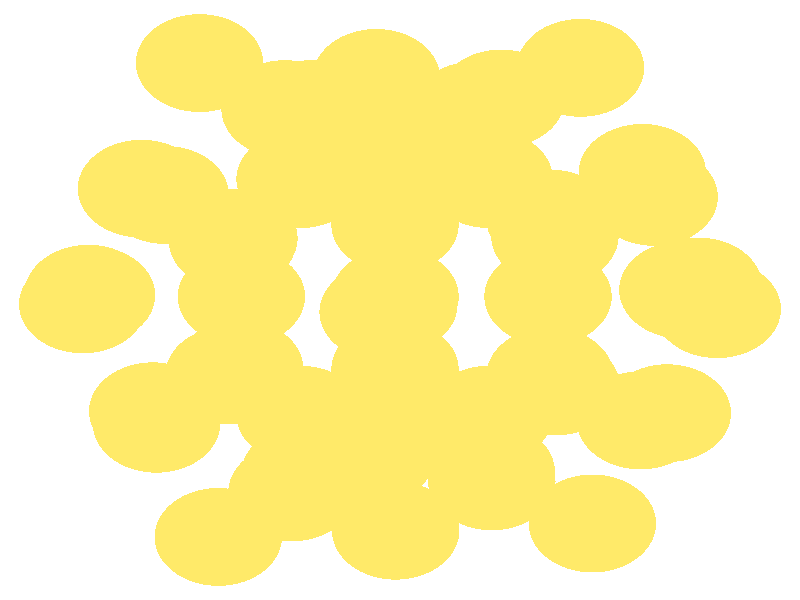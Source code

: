 #include "colors.inc"
#include "finish.inc"

global_settings {assumed_gamma 1 max_trace_level 6}
background {color White}
camera {orthographic
  right -12.81*x up 12.51*y
  direction 1.00*z
  location <0,0,50.00> look_at <0,0,0>}
light_source {<  2.00,   3.00,  40.00> color White
  area_light <0.70, 0, 0>, <0, 0.70, 0>, 3, 3
  adaptive 1 jitter}

#declare simple = finish {phong 0.7}
#declare pale = finish {ambient .5 diffuse .85 roughness .001 specular 0.200 }
#declare intermediate = finish {ambient 0.3 diffuse 0.6 specular 0.10 roughness 0.04 }
#declare vmd = finish {ambient .0 diffuse .65 phong 0.1 phong_size 40. specular 0.500 }
#declare jmol = finish {ambient .2 diffuse .6 specular 1 roughness .001 metallic}
#declare ase2 = finish {ambient 0.05 brilliance 3 diffuse 0.6 metallic specular 0.70 roughness 0.04 reflection 0.15}
#declare ase3 = finish {ambient .15 brilliance 2 diffuse .6 metallic specular 1. roughness .001 reflection .0}
#declare glass = finish {ambient .05 diffuse .3 specular 1. roughness .001}
#declare Rcell = 0.050;
#declare Rbond = 0.100;

#macro atom(LOC, R, COL, FIN)
  sphere{LOC, R texture{pigment{COL} finish{FIN}}}
#end
#macro constrain(LOC, R, COL, FIN)
union{torus{R, Rcell rotate 45*z texture{pigment{COL} finish{FIN}}}
      torus{R, Rcell rotate -45*z texture{pigment{COL} finish{FIN}}}
      translate LOC}
#end

atom(< -0.08,   0.07,  -4.93>, 1.02, rgb <1.00, 0.82, 0.14>, ase3) // #0 
atom(<  2.37,   0.07,  -6.45>, 1.02, rgb <1.00, 0.82, 0.14>, ase3) // #1 
atom(<  2.37,   0.07,  -3.42>, 1.02, rgb <1.00, 0.82, 0.14>, ase3) // #2 
atom(< -2.54,   0.07,  -6.45>, 1.02, rgb <1.00, 0.82, 0.14>, ase3) // #3 
atom(< -2.54,   0.07,  -3.42>, 1.02, rgb <1.00, 0.82, 0.14>, ase3) // #4 
atom(< -1.60,   2.52,  -4.93>, 1.02, rgb <1.00, 0.82, 0.14>, ase3) // #5 
atom(<  1.43,   2.52,  -4.93>, 1.02, rgb <1.00, 0.82, 0.14>, ase3) // #6 
atom(< -1.60,  -2.39,  -4.93>, 1.02, rgb <1.00, 0.82, 0.14>, ase3) // #7 
atom(<  1.43,  -2.39,  -4.93>, 1.02, rgb <1.00, 0.82, 0.14>, ase3) // #8 
atom(< -0.08,  -1.45,  -2.48>, 1.02, rgb <1.00, 0.82, 0.14>, ase3) // #9 
atom(< -0.08,   1.58,  -2.48>, 1.02, rgb <1.00, 0.82, 0.14>, ase3) // #10 
atom(< -0.08,  -1.45,  -7.39>, 1.02, rgb <1.00, 0.82, 0.14>, ase3) // #11 
atom(< -0.08,   1.58,  -7.39>, 1.02, rgb <1.00, 0.82, 0.14>, ase3) // #12 
atom(<  5.08,  -0.19,  -7.79>, 1.02, rgb <1.00, 0.82, 0.14>, ase3) // #13 
atom(<  4.78,   0.28,  -4.76>, 1.02, rgb <1.00, 0.82, 0.14>, ase3) // #14 
atom(<  4.53,   0.21,  -1.70>, 1.02, rgb <1.00, 0.82, 0.14>, ase3) // #15 
atom(< -4.94,   0.10,  -8.04>, 1.02, rgb <1.00, 0.82, 0.14>, ase3) // #16 
atom(< -5.08,  -0.09,  -4.79>, 1.02, rgb <1.00, 0.82, 0.14>, ase3) // #17 
atom(< -4.99,   0.13,  -1.61>, 1.02, rgb <1.00, 0.82, 0.14>, ase3) // #18 
atom(< -3.21,   4.94,  -5.26>, 1.02, rgb <1.00, 0.82, 0.14>, ase3) // #19 
atom(< -0.38,   4.63,  -4.91>, 1.02, rgb <1.00, 0.82, 0.14>, ase3) // #20 
atom(<  2.89,   4.84,  -4.70>, 1.02, rgb <1.00, 0.82, 0.14>, ase3) // #21 
atom(< -2.91,  -4.94,  -4.82>, 1.02, rgb <1.00, 0.82, 0.14>, ase3) // #22 
atom(< -0.07,  -4.81,  -4.75>, 1.02, rgb <1.00, 0.82, 0.14>, ase3) // #23 
atom(<  3.08,  -4.66,  -5.51>, 1.02, rgb <1.00, 0.82, 0.14>, ase3) // #24 
atom(< -0.18,  -2.85,  -0.11>, 1.02, rgb <1.00, 0.82, 0.14>, ase3) // #25 
atom(< -0.27,  -0.25,   0.00>, 1.02, rgb <1.00, 0.82, 0.14>, ase3) // #26 
atom(< -0.29,   3.43,  -0.33>, 1.02, rgb <1.00, 0.82, 0.14>, ase3) // #27 
atom(< -0.47,  -3.27,  -9.53>, 1.02, rgb <1.00, 0.82, 0.14>, ase3) // #28 
atom(< -0.10,  -0.10,  -9.94>, 1.02, rgb <1.00, 0.82, 0.14>, ase3) // #29 
atom(<  0.25,   2.46, -10.08>, 1.02, rgb <1.00, 0.82, 0.14>, ase3) // #30 
atom(<  2.40,  -1.59,  -1.03>, 1.02, rgb <1.00, 0.82, 0.14>, ase3) // #31 
atom(<  2.40,   1.70,  -1.06>, 1.02, rgb <1.00, 0.82, 0.14>, ase3) // #32 
atom(<  2.50,  -1.80,  -9.02>, 1.02, rgb <1.00, 0.82, 0.14>, ase3) // #33 
atom(<  2.48,   1.33,  -8.78>, 1.02, rgb <1.00, 0.82, 0.14>, ase3) // #34 
atom(< -2.74,  -1.57,  -0.86>, 1.02, rgb <1.00, 0.82, 0.14>, ase3) // #35 
atom(< -2.66,   1.29,  -1.08>, 1.02, rgb <1.00, 0.82, 0.14>, ase3) // #36 
atom(< -2.57,  -1.43,  -8.92>, 1.02, rgb <1.00, 0.82, 0.14>, ase3) // #37 
atom(< -2.68,   1.23,  -8.84>, 1.02, rgb <1.00, 0.82, 0.14>, ase3) // #38 
atom(<  3.88,   2.65,  -6.35>, 1.02, rgb <1.00, 0.82, 0.14>, ase3) // #39 
atom(<  4.07,   2.15,  -3.23>, 1.02, rgb <1.00, 0.82, 0.14>, ase3) // #40 
atom(< -3.76,   2.19,  -6.79>, 1.02, rgb <1.00, 0.82, 0.14>, ase3) // #41 
atom(< -4.14,   2.32,  -3.72>, 1.02, rgb <1.00, 0.82, 0.14>, ase3) // #42 
atom(<  4.28,  -2.36,  -5.79>, 1.02, rgb <1.00, 0.82, 0.14>, ase3) // #43 
atom(<  3.85,  -2.51,  -3.18>, 1.02, rgb <1.00, 0.82, 0.14>, ase3) // #44 
atom(< -3.96,  -2.32,  -6.21>, 1.02, rgb <1.00, 0.82, 0.14>, ase3) // #45 
atom(< -3.90,  -2.58,  -3.31>, 1.02, rgb <1.00, 0.82, 0.14>, ase3) // #46 
atom(< -1.84,   3.98,  -2.46>, 1.02, rgb <1.00, 0.82, 0.14>, ase3) // #47 
atom(<  1.19,   3.95,  -2.31>, 1.02, rgb <1.00, 0.82, 0.14>, ase3) // #48 
atom(< -1.52,  -3.62,  -2.48>, 1.02, rgb <1.00, 0.82, 0.14>, ase3) // #49 
atom(<  1.46,  -3.58,  -2.56>, 1.02, rgb <1.00, 0.82, 0.14>, ase3) // #50 
atom(< -1.35,   3.99,  -7.84>, 1.02, rgb <1.00, 0.82, 0.14>, ase3) // #51 
atom(<  1.62,   4.20,  -7.77>, 1.02, rgb <1.00, 0.82, 0.14>, ase3) // #52 
atom(< -1.73,  -4.01,  -7.04>, 1.02, rgb <1.00, 0.82, 0.14>, ase3) // #53 
atom(<  1.47,  -3.78,  -7.38>, 1.02, rgb <1.00, 0.82, 0.14>, ase3) // #54 
